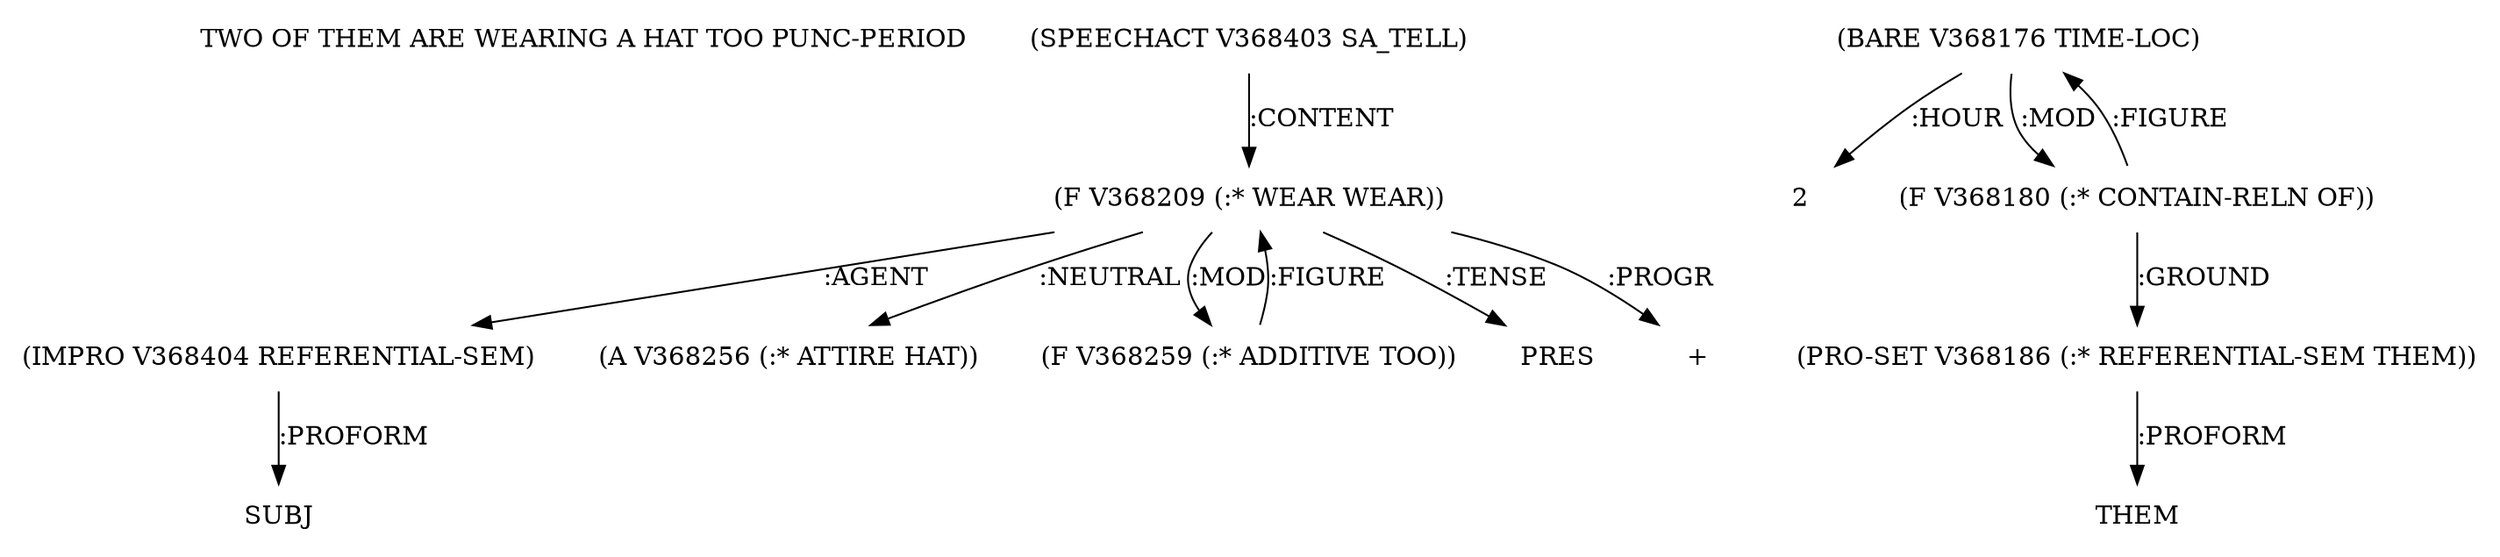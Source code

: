 digraph Terms {
  node [shape=none]
  "TWO OF THEM ARE WEARING A HAT TOO PUNC-PERIOD"
  "V368403" [label="(SPEECHACT V368403 SA_TELL)"]
  "V368403" -> "V368209" [label=":CONTENT"]
  "V368209" [label="(F V368209 (:* WEAR WEAR))"]
  "V368209" -> "V368404" [label=":AGENT"]
  "V368209" -> "V368256" [label=":NEUTRAL"]
  "V368209" -> "V368259" [label=":MOD"]
  "V368209" -> "NT373431" [label=":TENSE"]
  "NT373431" [label="PRES"]
  "V368209" -> "NT373432" [label=":PROGR"]
  "NT373432" [label="+"]
  "V368404" [label="(IMPRO V368404 REFERENTIAL-SEM)"]
  "V368404" -> "NT373433" [label=":PROFORM"]
  "NT373433" [label="SUBJ"]
  "V368256" [label="(A V368256 (:* ATTIRE HAT))"]
  "V368259" [label="(F V368259 (:* ADDITIVE TOO))"]
  "V368259" -> "V368209" [label=":FIGURE"]
  "V368176" [label="(BARE V368176 TIME-LOC)"]
  "V368176" -> "NT373434" [label=":HOUR"]
  "NT373434" [label="2"]
  "V368176" -> "V368180" [label=":MOD"]
  "V368180" [label="(F V368180 (:* CONTAIN-RELN OF))"]
  "V368180" -> "V368186" [label=":GROUND"]
  "V368180" -> "V368176" [label=":FIGURE"]
  "V368186" [label="(PRO-SET V368186 (:* REFERENTIAL-SEM THEM))"]
  "V368186" -> "NT373435" [label=":PROFORM"]
  "NT373435" [label="THEM"]
}

